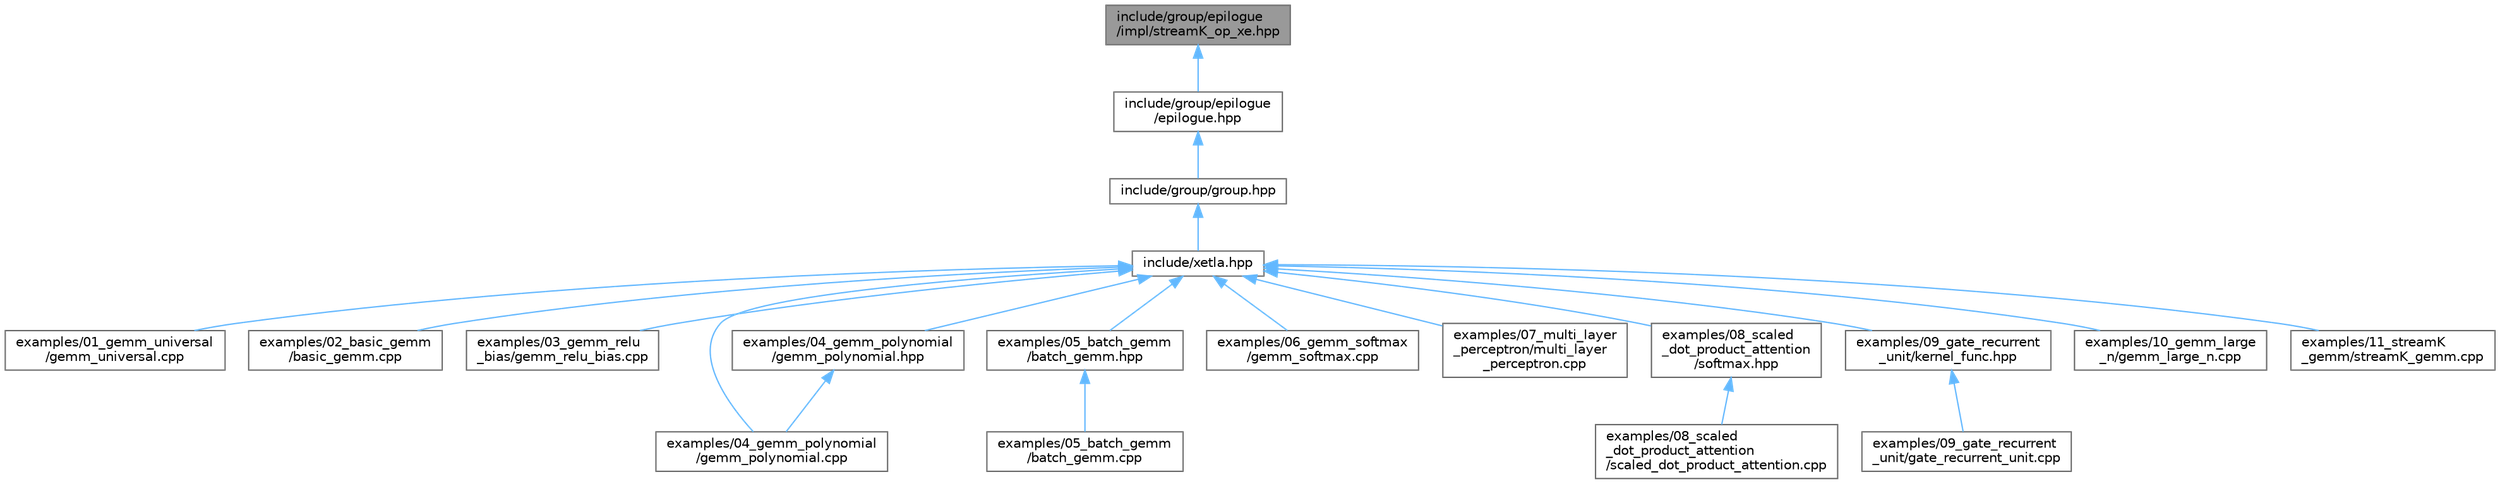 digraph "include/group/epilogue/impl/streamK_op_xe.hpp"
{
 // LATEX_PDF_SIZE
  bgcolor="transparent";
  edge [fontname=Helvetica,fontsize=10,labelfontname=Helvetica,labelfontsize=10];
  node [fontname=Helvetica,fontsize=10,shape=box,height=0.2,width=0.4];
  Node1 [id="Node000001",label="include/group/epilogue\l/impl/streamK_op_xe.hpp",height=0.2,width=0.4,color="gray40", fillcolor="grey60", style="filled", fontcolor="black",tooltip="C++ API."];
  Node1 -> Node2 [id="edge1_Node000001_Node000002",dir="back",color="steelblue1",style="solid",tooltip=" "];
  Node2 [id="Node000002",label="include/group/epilogue\l/epilogue.hpp",height=0.2,width=0.4,color="grey40", fillcolor="white", style="filled",URL="$epilogue_8hpp.html",tooltip="C++ API."];
  Node2 -> Node3 [id="edge2_Node000002_Node000003",dir="back",color="steelblue1",style="solid",tooltip=" "];
  Node3 [id="Node000003",label="include/group/group.hpp",height=0.2,width=0.4,color="grey40", fillcolor="white", style="filled",URL="$group_2group_8hpp.html",tooltip="C++ API."];
  Node3 -> Node4 [id="edge3_Node000003_Node000004",dir="back",color="steelblue1",style="solid",tooltip=" "];
  Node4 [id="Node000004",label="include/xetla.hpp",height=0.2,width=0.4,color="grey40", fillcolor="white", style="filled",URL="$xetla_8hpp.html",tooltip="C++ API."];
  Node4 -> Node5 [id="edge4_Node000004_Node000005",dir="back",color="steelblue1",style="solid",tooltip=" "];
  Node5 [id="Node000005",label="examples/01_gemm_universal\l/gemm_universal.cpp",height=0.2,width=0.4,color="grey40", fillcolor="white", style="filled",URL="$gemm__universal_8cpp.html",tooltip=" "];
  Node4 -> Node6 [id="edge5_Node000004_Node000006",dir="back",color="steelblue1",style="solid",tooltip=" "];
  Node6 [id="Node000006",label="examples/02_basic_gemm\l/basic_gemm.cpp",height=0.2,width=0.4,color="grey40", fillcolor="white", style="filled",URL="$basic__gemm_8cpp.html",tooltip=" "];
  Node4 -> Node7 [id="edge6_Node000004_Node000007",dir="back",color="steelblue1",style="solid",tooltip=" "];
  Node7 [id="Node000007",label="examples/03_gemm_relu\l_bias/gemm_relu_bias.cpp",height=0.2,width=0.4,color="grey40", fillcolor="white", style="filled",URL="$gemm__relu__bias_8cpp.html",tooltip=" "];
  Node4 -> Node8 [id="edge7_Node000004_Node000008",dir="back",color="steelblue1",style="solid",tooltip=" "];
  Node8 [id="Node000008",label="examples/04_gemm_polynomial\l/gemm_polynomial.cpp",height=0.2,width=0.4,color="grey40", fillcolor="white", style="filled",URL="$gemm__polynomial_8cpp.html",tooltip=" "];
  Node4 -> Node9 [id="edge8_Node000004_Node000009",dir="back",color="steelblue1",style="solid",tooltip=" "];
  Node9 [id="Node000009",label="examples/04_gemm_polynomial\l/gemm_polynomial.hpp",height=0.2,width=0.4,color="grey40", fillcolor="white", style="filled",URL="$gemm__polynomial_8hpp.html",tooltip=" "];
  Node9 -> Node8 [id="edge9_Node000009_Node000008",dir="back",color="steelblue1",style="solid",tooltip=" "];
  Node4 -> Node10 [id="edge10_Node000004_Node000010",dir="back",color="steelblue1",style="solid",tooltip=" "];
  Node10 [id="Node000010",label="examples/05_batch_gemm\l/batch_gemm.hpp",height=0.2,width=0.4,color="grey40", fillcolor="white", style="filled",URL="$batch__gemm_8hpp.html",tooltip="C++ API."];
  Node10 -> Node11 [id="edge11_Node000010_Node000011",dir="back",color="steelblue1",style="solid",tooltip=" "];
  Node11 [id="Node000011",label="examples/05_batch_gemm\l/batch_gemm.cpp",height=0.2,width=0.4,color="grey40", fillcolor="white", style="filled",URL="$batch__gemm_8cpp.html",tooltip=" "];
  Node4 -> Node12 [id="edge12_Node000004_Node000012",dir="back",color="steelblue1",style="solid",tooltip=" "];
  Node12 [id="Node000012",label="examples/06_gemm_softmax\l/gemm_softmax.cpp",height=0.2,width=0.4,color="grey40", fillcolor="white", style="filled",URL="$gemm__softmax_8cpp.html",tooltip=" "];
  Node4 -> Node13 [id="edge13_Node000004_Node000013",dir="back",color="steelblue1",style="solid",tooltip=" "];
  Node13 [id="Node000013",label="examples/07_multi_layer\l_perceptron/multi_layer\l_perceptron.cpp",height=0.2,width=0.4,color="grey40", fillcolor="white", style="filled",URL="$multi__layer__perceptron_8cpp.html",tooltip=" "];
  Node4 -> Node14 [id="edge14_Node000004_Node000014",dir="back",color="steelblue1",style="solid",tooltip=" "];
  Node14 [id="Node000014",label="examples/08_scaled\l_dot_product_attention\l/softmax.hpp",height=0.2,width=0.4,color="grey40", fillcolor="white", style="filled",URL="$examples_208__scaled__dot__product__attention_2softmax_8hpp.html",tooltip=" "];
  Node14 -> Node15 [id="edge15_Node000014_Node000015",dir="back",color="steelblue1",style="solid",tooltip=" "];
  Node15 [id="Node000015",label="examples/08_scaled\l_dot_product_attention\l/scaled_dot_product_attention.cpp",height=0.2,width=0.4,color="grey40", fillcolor="white", style="filled",URL="$scaled__dot__product__attention_8cpp.html",tooltip=" "];
  Node4 -> Node16 [id="edge16_Node000004_Node000016",dir="back",color="steelblue1",style="solid",tooltip=" "];
  Node16 [id="Node000016",label="examples/09_gate_recurrent\l_unit/kernel_func.hpp",height=0.2,width=0.4,color="grey40", fillcolor="white", style="filled",URL="$kernel__func_8hpp.html",tooltip=" "];
  Node16 -> Node17 [id="edge17_Node000016_Node000017",dir="back",color="steelblue1",style="solid",tooltip=" "];
  Node17 [id="Node000017",label="examples/09_gate_recurrent\l_unit/gate_recurrent_unit.cpp",height=0.2,width=0.4,color="grey40", fillcolor="white", style="filled",URL="$gate__recurrent__unit_8cpp.html",tooltip=" "];
  Node4 -> Node18 [id="edge18_Node000004_Node000018",dir="back",color="steelblue1",style="solid",tooltip=" "];
  Node18 [id="Node000018",label="examples/10_gemm_large\l_n/gemm_large_n.cpp",height=0.2,width=0.4,color="grey40", fillcolor="white", style="filled",URL="$gemm__large__n_8cpp.html",tooltip=" "];
  Node4 -> Node19 [id="edge19_Node000004_Node000019",dir="back",color="steelblue1",style="solid",tooltip=" "];
  Node19 [id="Node000019",label="examples/11_streamK\l_gemm/streamK_gemm.cpp",height=0.2,width=0.4,color="grey40", fillcolor="white", style="filled",URL="$streamK__gemm_8cpp.html",tooltip=" "];
}

